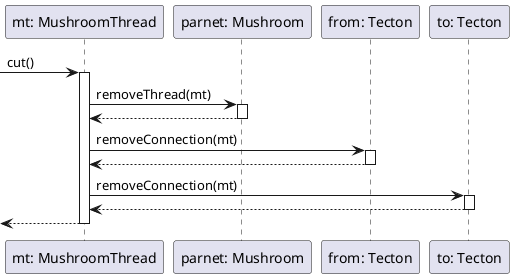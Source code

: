 @startuml Cut
participant "mt: MushroomThread" as mt
participant "parnet: Mushroom" as parent
participant "from: Tecton" as from
participant "to: Tecton" as to


-> mt : cut()
activate mt

mt -> parent: removeThread(mt)
activate parent
parent --> mt 
deactivate parent

mt -> from : removeConnection(mt)
activate from
from --> mt
deactivate from

mt -> to : removeConnection(mt)
activate to
to --> mt
deactivate to

<-- mt
deactivate mt

@enduml